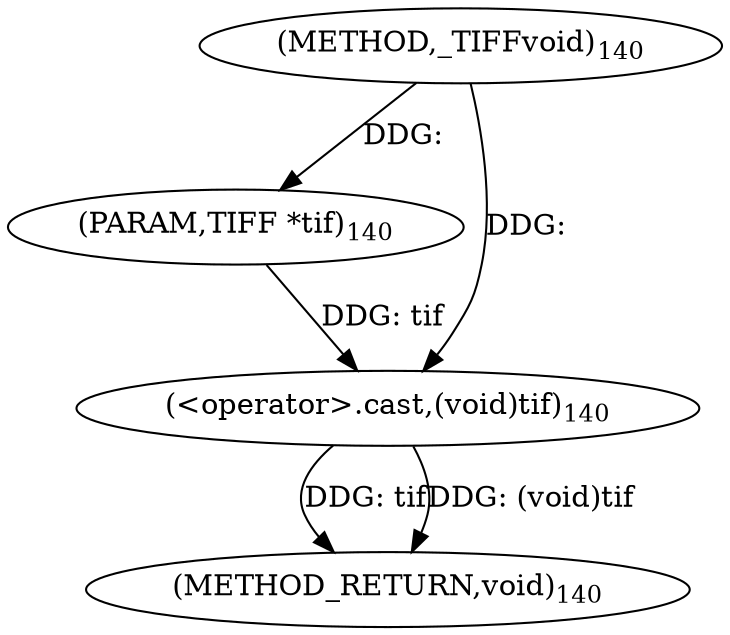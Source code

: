 digraph "_TIFFvoid" {  
"1933" [label = <(METHOD,_TIFFvoid)<SUB>140</SUB>> ]
"1939" [label = <(METHOD_RETURN,void)<SUB>140</SUB>> ]
"1934" [label = <(PARAM,TIFF *tif)<SUB>140</SUB>> ]
"1936" [label = <(&lt;operator&gt;.cast,(void)tif)<SUB>140</SUB>> ]
  "1936" -> "1939"  [ label = "DDG: tif"] 
  "1936" -> "1939"  [ label = "DDG: (void)tif"] 
  "1933" -> "1934"  [ label = "DDG: "] 
  "1934" -> "1936"  [ label = "DDG: tif"] 
  "1933" -> "1936"  [ label = "DDG: "] 
}
